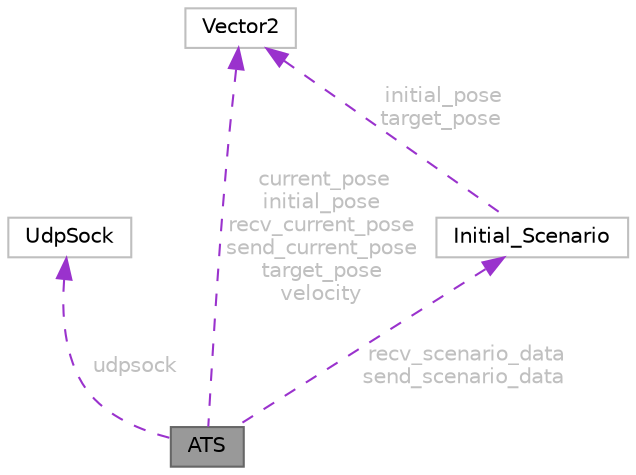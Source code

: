 digraph "ATS"
{
 // LATEX_PDF_SIZE
  bgcolor="transparent";
  edge [fontname=Helvetica,fontsize=10,labelfontname=Helvetica,labelfontsize=10];
  node [fontname=Helvetica,fontsize=10,shape=box,height=0.2,width=0.4];
  Node1 [id="Node000001",label="ATS",height=0.2,width=0.4,color="gray40", fillcolor="grey60", style="filled", fontcolor="black",tooltip=" "];
  Node2 -> Node1 [id="edge1_Node000001_Node000002",dir="back",color="darkorchid3",style="dashed",tooltip=" ",label=" udpsock",fontcolor="grey" ];
  Node2 [id="Node000002",label="UdpSock",height=0.2,width=0.4,color="grey75", fillcolor="white", style="filled",URL="$class_udp_sock.html",tooltip=" "];
  Node3 -> Node1 [id="edge2_Node000001_Node000003",dir="back",color="darkorchid3",style="dashed",tooltip=" ",label=" current_pose\ninitial_pose\nrecv_current_pose\nsend_current_pose\ntarget_pose\nvelocity",fontcolor="grey" ];
  Node3 [id="Node000003",label="Vector2",height=0.2,width=0.4,color="grey75", fillcolor="white", style="filled",URL="$struct_vector2.html",tooltip=" "];
  Node4 -> Node1 [id="edge3_Node000001_Node000004",dir="back",color="darkorchid3",style="dashed",tooltip=" ",label=" recv_scenario_data\nsend_scenario_data",fontcolor="grey" ];
  Node4 [id="Node000004",label="Initial_Scenario",height=0.2,width=0.4,color="grey75", fillcolor="white", style="filled",URL="$struct_initial___scenario.html",tooltip=" "];
  Node3 -> Node4 [id="edge4_Node000004_Node000003",dir="back",color="darkorchid3",style="dashed",tooltip=" ",label=" initial_pose\ntarget_pose",fontcolor="grey" ];
}

